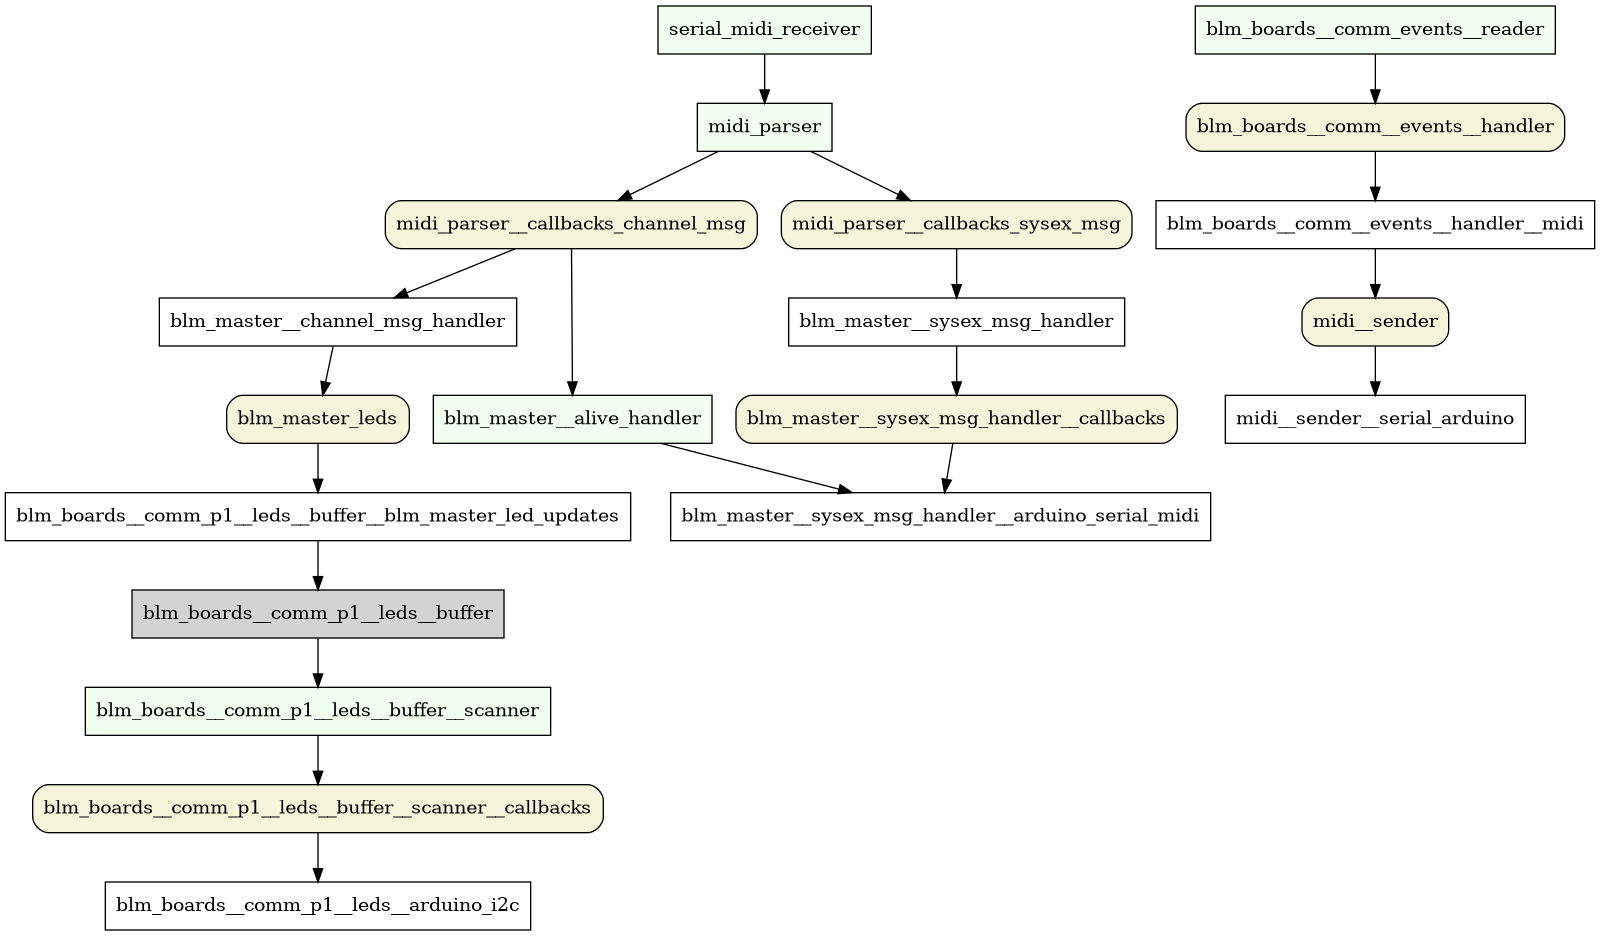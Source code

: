 @startuml
digraph g {

node  [ shape = "record" ];

midi_parser__callbacks_channel_msg                      [shape = "Mrecord" style="filled" fillcolor="beige"];
midi_parser__callbacks_sysex_msg                        [shape = "Mrecord" style="filled" fillcolor="beige"];
blm_master_leds                                         [shape = "Mrecord" style="filled" fillcolor="beige"];
blm_master__sysex_msg_handler__callbacks                [shape = "Mrecord" style="filled" fillcolor="beige"];
blm_boards__comm_p1__leds__buffer__scanner__callbacks   [shape = "Mrecord" style="filled" fillcolor="beige"];
blm_boards__comm__events__handler                       [shape = "Mrecord" style="filled" fillcolor="beige"];
midi__sender                                            [shape = "Mrecord" style="filled" fillcolor="beige"];

blm_boards__comm_p1__leds__buffer                       [style = filled];

blm_boards__comm_p1__leds__buffer__scanner              [style="filled" fillcolor="Honeydew"];
serial_midi_receiver                                    [style="filled" fillcolor="Honeydew"];
midi_parser                                             [style="filled" fillcolor="Honeydew"];
blm_boards__comm_events__reader                         [style="filled" fillcolor="Honeydew"];
blm_master__alive_handler                               [style="filled" fillcolor="Honeydew"];

serial_midi_receiver
-> midi_parser
-> midi_parser__callbacks_channel_msg
-> blm_master__channel_msg_handler;

blm_master__channel_msg_handler
-> blm_master_leds
-> blm_boards__comm_p1__leds__buffer__blm_master_led_updates
-> blm_boards__comm_p1__leds__buffer
-> blm_boards__comm_p1__leds__buffer__scanner
-> blm_boards__comm_p1__leds__buffer__scanner__callbacks
-> blm_boards__comm_p1__leds__arduino_i2c;

midi_parser
-> midi_parser__callbacks_sysex_msg
-> blm_master__sysex_msg_handler
-> blm_master__sysex_msg_handler__callbacks
-> blm_master__sysex_msg_handler__arduino_serial_midi;

blm_boards__comm_events__reader
-> blm_boards__comm__events__handler
-> blm_boards__comm__events__handler__midi
-> midi__sender
-> midi__sender__serial_arduino;

midi_parser__callbacks_channel_msg
-> blm_master__alive_handler
-> blm_master__sysex_msg_handler__arduino_serial_midi;
}
@enduml
